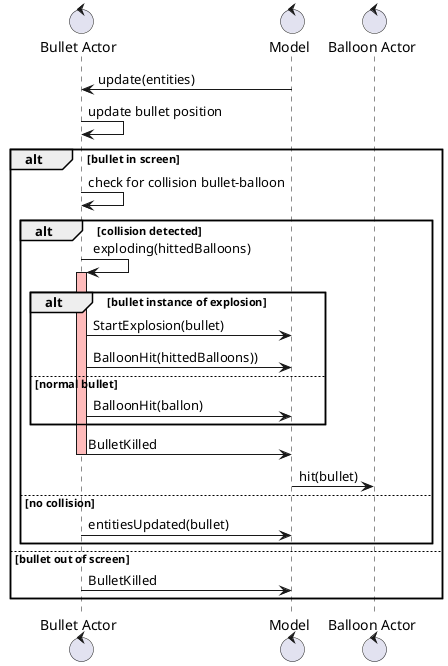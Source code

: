 @startuml
control "Bullet Actor" as BullAct
control "Model" as M
control "Balloon Actor" as BallAct

M -> BullAct : update(entities)
BullAct -> BullAct : update bullet position

alt  bullet in screen
    BullAct -> BullAct : check for collision bullet-balloon
    alt collision detected
        BullAct -> BullAct: exploding(hittedBalloons)
        activate BullAct #FFBBBB
        alt bullet instance of explosion
            BullAct -> M : StartExplosion(bullet)
            BullAct -> M : BalloonHit(hittedBalloons))
        else normal bullet
            BullAct -> M : BalloonHit(ballon)
        end
        BullAct -> M: BulletKilled
        deactivate BullAct
        M -> BallAct : hit(bullet)
    else no collision
        BullAct -> M : entitiesUpdated(bullet)
    end
else bullet out of screen
    BullAct -> M: BulletKilled
end
@enduml

